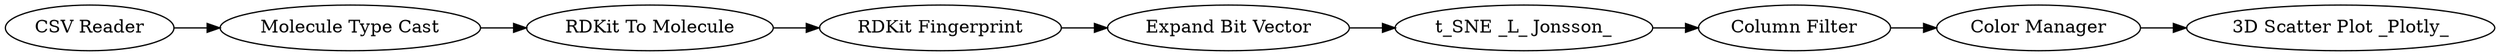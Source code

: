 digraph {
	161 -> 157
	157 -> 156
	158 -> 159
	163 -> 155
	155 -> 164
	159 -> 161
	156 -> 167
	167 -> 163
	167 [label="t_SNE _L_ Jonsson_"]
	164 [label="3D Scatter Plot _Plotly_"]
	157 [label="RDKit Fingerprint"]
	156 [label="Expand Bit Vector"]
	158 [label="CSV Reader"]
	161 [label="RDKit To Molecule"]
	155 [label="Color Manager"]
	159 [label="Molecule Type Cast"]
	163 [label="Column Filter"]
	rankdir=LR
}
